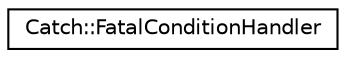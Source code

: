 digraph "Graphical Class Hierarchy"
{
  edge [fontname="Helvetica",fontsize="10",labelfontname="Helvetica",labelfontsize="10"];
  node [fontname="Helvetica",fontsize="10",shape=record];
  rankdir="LR";
  Node0 [label="Catch::FatalConditionHandler",height=0.2,width=0.4,color="black", fillcolor="white", style="filled",URL="$structCatch_1_1FatalConditionHandler.html"];
}
